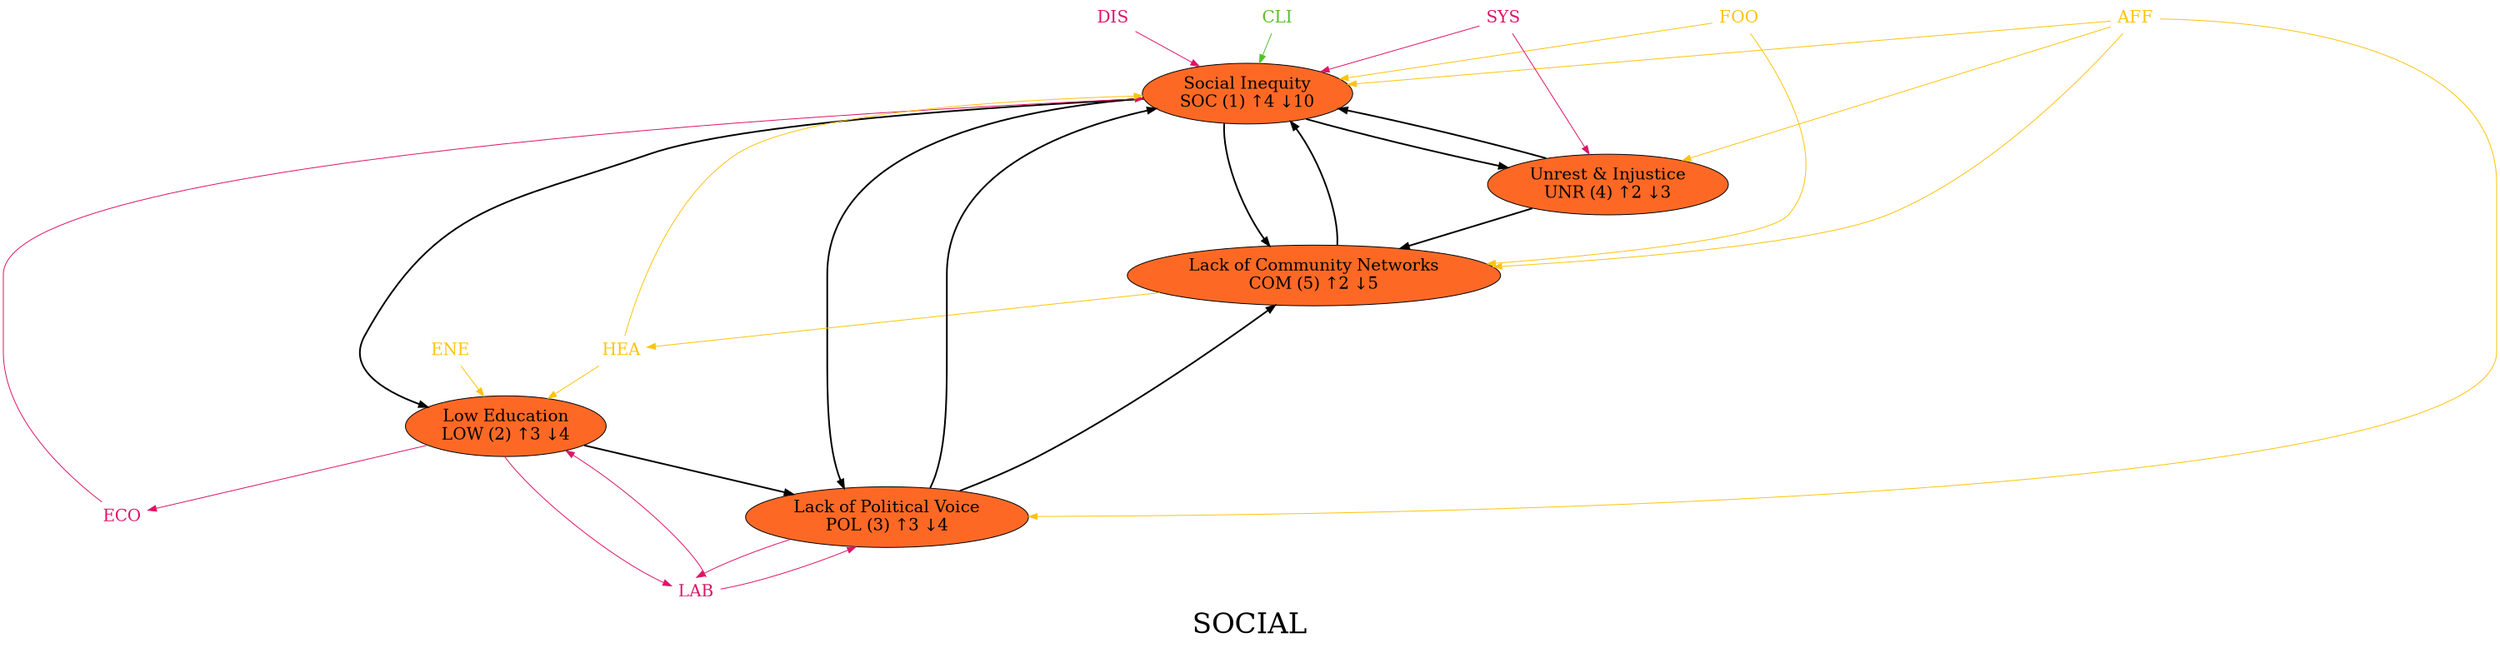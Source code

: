 digraph {
	graph [fontsize=34 label=SOCIAL landscape=portrait mindist=2.0 nodesep=2.0 size="20,20"]
	N0 [label="Social Inequity
SOC (1) &uarr;4 &darr;10" fillcolor="#fd6925" fontsize=20 shape=oval style=filled]
	N1 [label="Lack of Community Networks
COM (5) &uarr;2 &darr;5" fillcolor="#fd6925" fontsize=20 shape=oval style=filled]
	N2 [label="Lack of Political Voice
POL (3) &uarr;3 &darr;4" fillcolor="#fd6925" fontsize=20 shape=oval style=filled]
	N3 [label="Unrest & Injustice
UNR (4) &uarr;2 &darr;3" fillcolor="#fd6925" fontsize=20 shape=oval style=filled]
	N4 [label="Low Education
LOW (2) &uarr;3 &darr;4" fillcolor="#fd6925" fontsize=20 shape=oval style=filled]
	N5 [label=ECO fontcolor="#dd1367" fontsize=20 shape=plaintext]
	N6 [label=LAB fontcolor="#dd1367" fontsize=20 shape=plaintext]
	N7 [label=HEA fontcolor="#fcc30b" fontsize=20 shape=plaintext]
	N8 [label=AFF fontcolor="#fcc30b" fontsize=20 shape=plaintext]
	N9 [label=CLI fontcolor="#56c02b" fontsize=20 shape=plaintext]
	N10 [label=DIS fontcolor="#dd1367" fontsize=20 shape=plaintext]
	N11 [label=FOO fontcolor="#fcc30b" fontsize=20 shape=plaintext]
	N12 [label=ENE fontcolor="#fcc30b" fontsize=20 shape=plaintext]
	N13 [label=SYS fontcolor="#dd1367" fontsize=20 shape=plaintext]
	N0 -> N2 [color=black style=bold]
	N0 -> N3 [color=black style=bold]
	N0 -> N1 [color=black style=bold]
	N0 -> N4 [color=black style=bold]
	N1 -> N7 [color="#fcc30b" style=solid]
	N1 -> N0 [color=black style=bold]
	N2 -> N1 [color=black style=bold]
	N2 -> N0 [color=black style=bold]
	N2 -> N6 [color="#dd1367" style=solid]
	N3 -> N1 [color=black style=bold]
	N3 -> N0 [color=black style=bold]
	N4 -> N2 [color=black style=bold]
	N4 -> N5 [color="#dd1367" style=solid]
	N4 -> N6 [color="#dd1367" style=solid]
	N8 -> N1 [color="#fcc30b"]
	N8 -> N0 [color="#fcc30b"]
	N8 -> N2 [color="#fcc30b"]
	N8 -> N3 [color="#fcc30b"]
	N9 -> N0 [color="#56c02b"]
	N10 -> N0 [color="#dd1367"]
	N5 -> N0 [color="#dd1367"]
	N12 -> N4 [color="#fcc30b"]
	N11 -> N1 [color="#fcc30b"]
	N11 -> N0 [color="#fcc30b"]
	N7 -> N0 [color="#fcc30b"]
	N7 -> N4 [color="#fcc30b"]
	N6 -> N2 [color="#dd1367"]
	N6 -> N4 [color="#dd1367"]
	N13 -> N0 [color="#dd1367"]
	N13 -> N3 [color="#dd1367"]
}